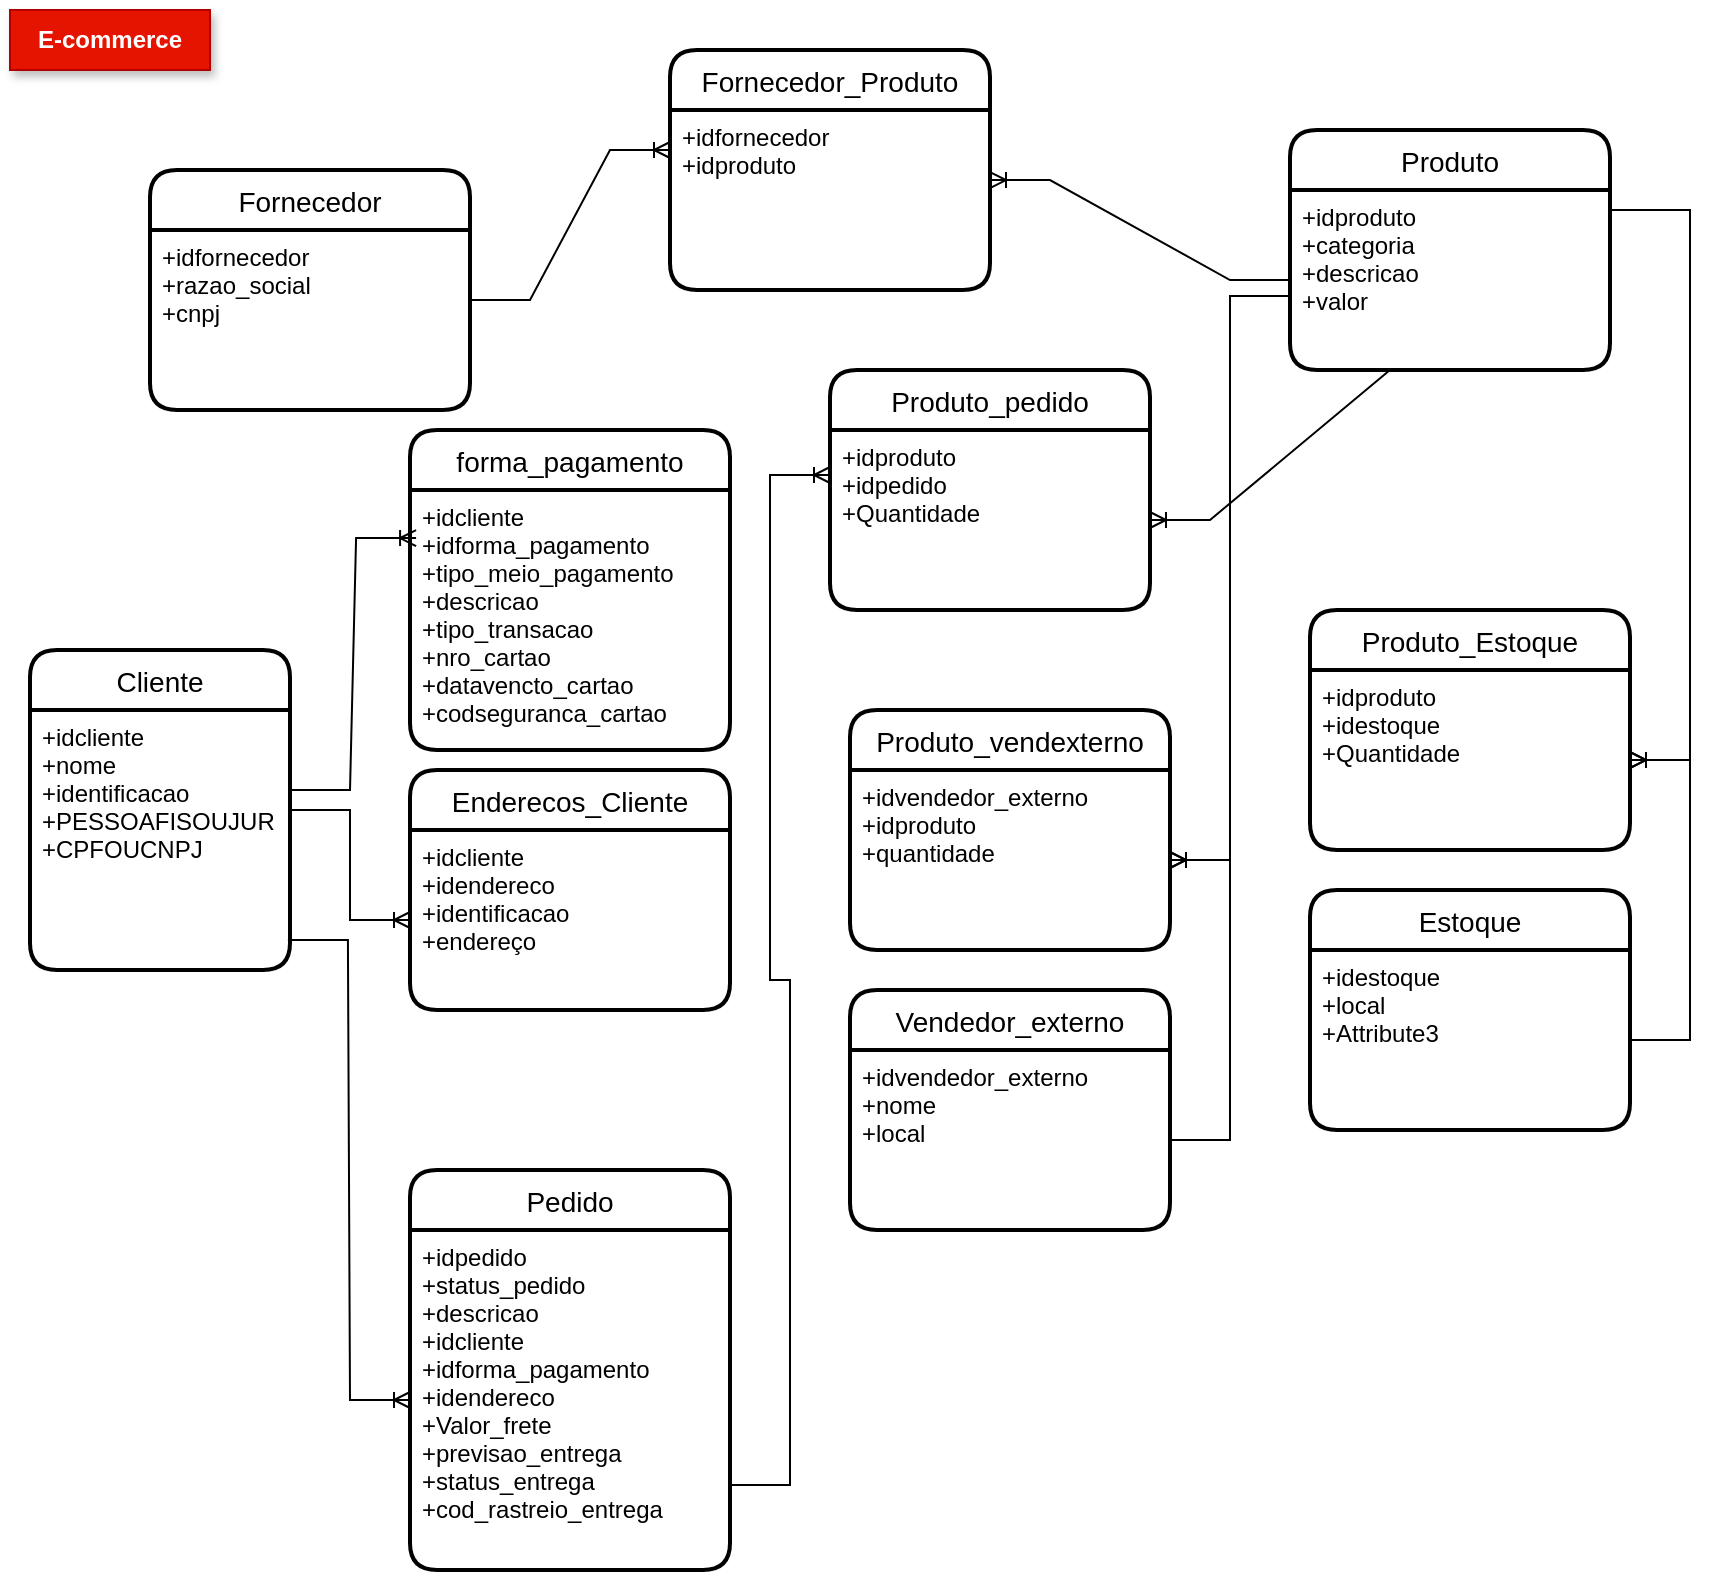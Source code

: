 <mxfile version="20.2.7" type="github">
  <diagram id="hjQEk2aGXQuzPXKw7d9e" name="Page-1">
    <mxGraphModel dx="1422" dy="794" grid="1" gridSize="10" guides="1" tooltips="1" connect="1" arrows="1" fold="1" page="1" pageScale="1" pageWidth="850" pageHeight="1100" math="0" shadow="0">
      <root>
        <mxCell id="0" />
        <mxCell id="1" parent="0" />
        <mxCell id="rAXpbDuw74adzzuLmVcN-1" value="E-commerce" style="text;html=1;strokeColor=#B20000;fillColor=#e51400;align=center;verticalAlign=middle;whiteSpace=wrap;rounded=0;glass=0;shadow=1;sketch=0;fontStyle=1;labelBackgroundColor=none;labelBorderColor=none;fontColor=#ffffff;" vertex="1" parent="1">
          <mxGeometry width="100" height="30" as="geometry" />
        </mxCell>
        <mxCell id="rAXpbDuw74adzzuLmVcN-17" value="Cliente" style="swimlane;childLayout=stackLayout;horizontal=1;startSize=30;horizontalStack=0;rounded=1;fontSize=14;fontStyle=0;strokeWidth=2;resizeParent=0;resizeLast=1;shadow=0;dashed=0;align=center;glass=0;labelBackgroundColor=none;labelBorderColor=none;sketch=0;fillStyle=auto;fontColor=#000000;fillColor=#FFFFFF;gradientColor=none;" vertex="1" parent="1">
          <mxGeometry x="10" y="320" width="130" height="160" as="geometry" />
        </mxCell>
        <mxCell id="rAXpbDuw74adzzuLmVcN-18" value="+idcliente&#xa;+nome&#xa;+identificacao&#xa;+PESSOAFISOUJUR&#xa;+CPFOUCNPJ" style="align=left;strokeColor=none;fillColor=none;spacingLeft=4;fontSize=12;verticalAlign=top;resizable=0;rotatable=0;part=1;rounded=0;shadow=1;glass=0;labelBackgroundColor=none;labelBorderColor=none;sketch=0;fillStyle=auto;fontColor=#000000;" vertex="1" parent="rAXpbDuw74adzzuLmVcN-17">
          <mxGeometry y="30" width="130" height="130" as="geometry" />
        </mxCell>
        <mxCell id="rAXpbDuw74adzzuLmVcN-19" value="Produto" style="swimlane;childLayout=stackLayout;horizontal=1;startSize=30;horizontalStack=0;rounded=1;fontSize=14;fontStyle=0;strokeWidth=2;resizeParent=0;resizeLast=1;shadow=0;dashed=0;align=center;glass=0;labelBackgroundColor=none;labelBorderColor=none;sketch=0;fillStyle=auto;fontColor=#000000;fillColor=#FFFFFF;gradientColor=none;" vertex="1" parent="1">
          <mxGeometry x="640" y="60" width="160" height="120" as="geometry" />
        </mxCell>
        <mxCell id="rAXpbDuw74adzzuLmVcN-20" value="+idproduto&#xa;+categoria&#xa;+descricao&#xa;+valor" style="align=left;strokeColor=none;fillColor=none;spacingLeft=4;fontSize=12;verticalAlign=top;resizable=0;rotatable=0;part=1;rounded=0;shadow=1;glass=0;labelBackgroundColor=none;labelBorderColor=none;sketch=0;fillStyle=auto;fontColor=#000000;" vertex="1" parent="rAXpbDuw74adzzuLmVcN-19">
          <mxGeometry y="30" width="160" height="90" as="geometry" />
        </mxCell>
        <mxCell id="rAXpbDuw74adzzuLmVcN-22" value="Fornecedor" style="swimlane;childLayout=stackLayout;horizontal=1;startSize=30;horizontalStack=0;rounded=1;fontSize=14;fontStyle=0;strokeWidth=2;resizeParent=0;resizeLast=1;shadow=0;dashed=0;align=center;glass=0;labelBackgroundColor=none;labelBorderColor=none;sketch=0;fillStyle=auto;fontColor=#000000;fillColor=#FFFFFF;gradientColor=none;" vertex="1" parent="1">
          <mxGeometry x="70" y="80" width="160" height="120" as="geometry">
            <mxRectangle x="240" y="440" width="80" height="30" as="alternateBounds" />
          </mxGeometry>
        </mxCell>
        <mxCell id="rAXpbDuw74adzzuLmVcN-23" value="+idfornecedor&#xa;+razao_social&#xa;+cnpj" style="align=left;strokeColor=none;fillColor=none;spacingLeft=4;fontSize=12;verticalAlign=top;resizable=0;rotatable=0;part=1;rounded=0;shadow=1;glass=0;labelBackgroundColor=none;labelBorderColor=none;sketch=0;fillStyle=auto;fontColor=#000000;" vertex="1" parent="rAXpbDuw74adzzuLmVcN-22">
          <mxGeometry y="30" width="160" height="90" as="geometry" />
        </mxCell>
        <mxCell id="rAXpbDuw74adzzuLmVcN-24" value="Pedido" style="swimlane;childLayout=stackLayout;horizontal=1;startSize=30;horizontalStack=0;rounded=1;fontSize=14;fontStyle=0;strokeWidth=2;resizeParent=0;resizeLast=1;shadow=0;dashed=0;align=center;glass=0;labelBackgroundColor=none;labelBorderColor=none;sketch=0;fillStyle=auto;fontColor=#000000;fillColor=#FFFFFF;gradientColor=none;" vertex="1" parent="1">
          <mxGeometry x="200" y="580" width="160" height="200" as="geometry" />
        </mxCell>
        <mxCell id="rAXpbDuw74adzzuLmVcN-25" value="+idpedido&#xa;+status_pedido&#xa;+descricao&#xa;+idcliente&#xa;+idforma_pagamento&#xa;+idendereco&#xa;+Valor_frete&#xa;+previsao_entrega&#xa;+status_entrega&#xa;+cod_rastreio_entrega" style="align=left;strokeColor=none;fillColor=none;spacingLeft=4;fontSize=12;verticalAlign=top;resizable=0;rotatable=0;part=1;rounded=0;shadow=1;glass=0;labelBackgroundColor=none;labelBorderColor=none;sketch=0;fillStyle=auto;fontColor=#000000;" vertex="1" parent="rAXpbDuw74adzzuLmVcN-24">
          <mxGeometry y="30" width="160" height="170" as="geometry" />
        </mxCell>
        <mxCell id="rAXpbDuw74adzzuLmVcN-26" value="Estoque" style="swimlane;childLayout=stackLayout;horizontal=1;startSize=30;horizontalStack=0;rounded=1;fontSize=14;fontStyle=0;strokeWidth=2;resizeParent=0;resizeLast=1;shadow=0;dashed=0;align=center;glass=0;labelBackgroundColor=none;labelBorderColor=none;sketch=0;fillStyle=auto;fontColor=#000000;fillColor=#FFFFFF;gradientColor=none;" vertex="1" parent="1">
          <mxGeometry x="650" y="440" width="160" height="120" as="geometry" />
        </mxCell>
        <mxCell id="rAXpbDuw74adzzuLmVcN-27" value="+idestoque&#xa;+local&#xa;+Attribute3" style="align=left;strokeColor=none;fillColor=none;spacingLeft=4;fontSize=12;verticalAlign=top;resizable=0;rotatable=0;part=1;rounded=0;shadow=1;glass=0;labelBackgroundColor=none;labelBorderColor=none;sketch=0;fillStyle=auto;fontColor=#000000;" vertex="1" parent="rAXpbDuw74adzzuLmVcN-26">
          <mxGeometry y="30" width="160" height="90" as="geometry" />
        </mxCell>
        <mxCell id="rAXpbDuw74adzzuLmVcN-28" value="Produto_Estoque" style="swimlane;childLayout=stackLayout;horizontal=1;startSize=30;horizontalStack=0;rounded=1;fontSize=14;fontStyle=0;strokeWidth=2;resizeParent=0;resizeLast=1;shadow=0;dashed=0;align=center;glass=0;labelBackgroundColor=none;labelBorderColor=none;sketch=0;fillStyle=auto;fontColor=#000000;fillColor=#FFFFFF;gradientColor=none;" vertex="1" parent="1">
          <mxGeometry x="650" y="300" width="160" height="120" as="geometry" />
        </mxCell>
        <mxCell id="rAXpbDuw74adzzuLmVcN-29" value="+idproduto&#xa;+idestoque&#xa;+Quantidade" style="align=left;strokeColor=none;fillColor=none;spacingLeft=4;fontSize=12;verticalAlign=top;resizable=0;rotatable=0;part=1;rounded=0;shadow=1;glass=0;labelBackgroundColor=none;labelBorderColor=none;sketch=0;fillStyle=auto;fontColor=#000000;" vertex="1" parent="rAXpbDuw74adzzuLmVcN-28">
          <mxGeometry y="30" width="160" height="90" as="geometry" />
        </mxCell>
        <mxCell id="rAXpbDuw74adzzuLmVcN-30" value="Fornecedor_Produto" style="swimlane;childLayout=stackLayout;horizontal=1;startSize=30;horizontalStack=0;rounded=1;fontSize=14;fontStyle=0;strokeWidth=2;resizeParent=0;resizeLast=1;shadow=0;dashed=0;align=center;glass=0;labelBackgroundColor=none;labelBorderColor=none;sketch=0;fillStyle=auto;fontColor=#000000;fillColor=#FFFFFF;gradientColor=none;" vertex="1" parent="1">
          <mxGeometry x="330" y="20" width="160" height="120" as="geometry" />
        </mxCell>
        <mxCell id="rAXpbDuw74adzzuLmVcN-31" value="+idfornecedor&#xa;+idproduto" style="align=left;strokeColor=none;fillColor=none;spacingLeft=4;fontSize=12;verticalAlign=top;resizable=0;rotatable=0;part=1;rounded=0;shadow=1;glass=0;labelBackgroundColor=none;labelBorderColor=none;sketch=0;fillStyle=auto;fontColor=#000000;" vertex="1" parent="rAXpbDuw74adzzuLmVcN-30">
          <mxGeometry y="30" width="160" height="90" as="geometry" />
        </mxCell>
        <mxCell id="rAXpbDuw74adzzuLmVcN-36" value="" style="edgeStyle=entityRelationEdgeStyle;fontSize=12;html=1;endArrow=ERoneToMany;rounded=0;fontColor=#000000;exitX=0.992;exitY=0.885;exitDx=0;exitDy=0;exitPerimeter=0;" edge="1" parent="1" source="rAXpbDuw74adzzuLmVcN-18" target="rAXpbDuw74adzzuLmVcN-25">
          <mxGeometry width="100" height="100" relative="1" as="geometry">
            <mxPoint x="370" y="350" as="sourcePoint" />
            <mxPoint x="470" y="250" as="targetPoint" />
          </mxGeometry>
        </mxCell>
        <mxCell id="rAXpbDuw74adzzuLmVcN-37" value="" style="edgeStyle=entityRelationEdgeStyle;fontSize=12;html=1;endArrow=ERoneToMany;rounded=0;fontColor=#000000;exitX=1;exitY=0.389;exitDx=0;exitDy=0;exitPerimeter=0;" edge="1" parent="1" source="rAXpbDuw74adzzuLmVcN-23">
          <mxGeometry width="100" height="100" relative="1" as="geometry">
            <mxPoint x="230" y="170" as="sourcePoint" />
            <mxPoint x="330" y="70" as="targetPoint" />
          </mxGeometry>
        </mxCell>
        <mxCell id="rAXpbDuw74adzzuLmVcN-38" value="" style="edgeStyle=entityRelationEdgeStyle;fontSize=12;html=1;endArrow=ERoneToMany;rounded=0;fontColor=#000000;entryX=1;entryY=0.389;entryDx=0;entryDy=0;entryPerimeter=0;" edge="1" parent="1" source="rAXpbDuw74adzzuLmVcN-20" target="rAXpbDuw74adzzuLmVcN-31">
          <mxGeometry width="100" height="100" relative="1" as="geometry">
            <mxPoint x="440" y="260" as="sourcePoint" />
            <mxPoint x="540" y="160" as="targetPoint" />
          </mxGeometry>
        </mxCell>
        <mxCell id="rAXpbDuw74adzzuLmVcN-40" value="" style="edgeStyle=entityRelationEdgeStyle;fontSize=12;html=1;endArrow=ERoneToMany;rounded=0;fontColor=#000000;entryX=1;entryY=0.5;entryDx=0;entryDy=0;" edge="1" parent="1" source="rAXpbDuw74adzzuLmVcN-27" target="rAXpbDuw74adzzuLmVcN-29">
          <mxGeometry width="100" height="100" relative="1" as="geometry">
            <mxPoint x="590" y="510" as="sourcePoint" />
            <mxPoint x="690" y="410" as="targetPoint" />
          </mxGeometry>
        </mxCell>
        <mxCell id="rAXpbDuw74adzzuLmVcN-42" value="" style="edgeStyle=entityRelationEdgeStyle;fontSize=12;html=1;endArrow=ERoneToMany;rounded=0;fontColor=#000000;entryX=0;entryY=0.25;entryDx=0;entryDy=0;exitX=1;exitY=0.75;exitDx=0;exitDy=0;" edge="1" parent="1" source="rAXpbDuw74adzzuLmVcN-25" target="rAXpbDuw74adzzuLmVcN-45">
          <mxGeometry width="100" height="100" relative="1" as="geometry">
            <mxPoint x="200" y="610" as="sourcePoint" />
            <mxPoint x="300" y="510" as="targetPoint" />
          </mxGeometry>
        </mxCell>
        <mxCell id="rAXpbDuw74adzzuLmVcN-43" value="" style="edgeStyle=entityRelationEdgeStyle;fontSize=12;html=1;endArrow=ERoneToMany;rounded=0;fontColor=#000000;" edge="1" parent="1" target="rAXpbDuw74adzzuLmVcN-29">
          <mxGeometry width="100" height="100" relative="1" as="geometry">
            <mxPoint x="800" y="100" as="sourcePoint" />
            <mxPoint x="660" y="330" as="targetPoint" />
          </mxGeometry>
        </mxCell>
        <mxCell id="rAXpbDuw74adzzuLmVcN-44" value="Produto_pedido" style="swimlane;childLayout=stackLayout;horizontal=1;startSize=30;horizontalStack=0;rounded=1;fontSize=14;fontStyle=0;strokeWidth=2;resizeParent=0;resizeLast=1;shadow=0;dashed=0;align=center;glass=0;labelBackgroundColor=none;labelBorderColor=none;sketch=0;fillStyle=auto;fontColor=#000000;fillColor=#FFFFFF;gradientColor=none;" vertex="1" parent="1">
          <mxGeometry x="410" y="180" width="160" height="120" as="geometry" />
        </mxCell>
        <mxCell id="rAXpbDuw74adzzuLmVcN-45" value="+idproduto&#xa;+idpedido&#xa;+Quantidade" style="align=left;strokeColor=none;fillColor=none;spacingLeft=4;fontSize=12;verticalAlign=top;resizable=0;rotatable=0;part=1;rounded=0;shadow=1;glass=0;labelBackgroundColor=none;labelBorderColor=none;sketch=0;fillStyle=auto;fontColor=#000000;" vertex="1" parent="rAXpbDuw74adzzuLmVcN-44">
          <mxGeometry y="30" width="160" height="90" as="geometry" />
        </mxCell>
        <mxCell id="rAXpbDuw74adzzuLmVcN-46" value="" style="edgeStyle=entityRelationEdgeStyle;fontSize=12;html=1;endArrow=ERoneToMany;rounded=0;fontColor=#000000;entryX=1;entryY=0.5;entryDx=0;entryDy=0;exitX=0.5;exitY=1;exitDx=0;exitDy=0;" edge="1" parent="1" source="rAXpbDuw74adzzuLmVcN-20" target="rAXpbDuw74adzzuLmVcN-45">
          <mxGeometry width="100" height="100" relative="1" as="geometry">
            <mxPoint x="530" y="260" as="sourcePoint" />
            <mxPoint x="630" y="160" as="targetPoint" />
          </mxGeometry>
        </mxCell>
        <mxCell id="rAXpbDuw74adzzuLmVcN-47" value="Vendedor_externo" style="swimlane;childLayout=stackLayout;horizontal=1;startSize=30;horizontalStack=0;rounded=1;fontSize=14;fontStyle=0;strokeWidth=2;resizeParent=0;resizeLast=1;shadow=0;dashed=0;align=center;glass=0;labelBackgroundColor=none;labelBorderColor=none;sketch=0;fillStyle=auto;fontColor=#000000;fillColor=#FFFFFF;gradientColor=none;" vertex="1" parent="1">
          <mxGeometry x="420" y="490" width="160" height="120" as="geometry" />
        </mxCell>
        <mxCell id="rAXpbDuw74adzzuLmVcN-48" value="+idvendedor_externo&#xa;+nome&#xa;+local" style="align=left;strokeColor=none;fillColor=none;spacingLeft=4;fontSize=12;verticalAlign=top;resizable=0;rotatable=0;part=1;rounded=0;shadow=1;glass=0;labelBackgroundColor=none;labelBorderColor=none;sketch=0;fillStyle=auto;fontColor=#000000;" vertex="1" parent="rAXpbDuw74adzzuLmVcN-47">
          <mxGeometry y="30" width="160" height="90" as="geometry" />
        </mxCell>
        <mxCell id="rAXpbDuw74adzzuLmVcN-49" value="Produto_vendexterno" style="swimlane;childLayout=stackLayout;horizontal=1;startSize=30;horizontalStack=0;rounded=1;fontSize=14;fontStyle=0;strokeWidth=2;resizeParent=0;resizeLast=1;shadow=0;dashed=0;align=center;glass=0;labelBackgroundColor=none;labelBorderColor=none;sketch=0;fillStyle=auto;fontColor=#000000;fillColor=#FFFFFF;gradientColor=none;" vertex="1" parent="1">
          <mxGeometry x="420" y="350" width="160" height="120" as="geometry" />
        </mxCell>
        <mxCell id="rAXpbDuw74adzzuLmVcN-50" value="+idvendedor_externo&#xa;+idproduto&#xa;+quantidade" style="align=left;strokeColor=none;fillColor=none;spacingLeft=4;fontSize=12;verticalAlign=top;resizable=0;rotatable=0;part=1;rounded=0;shadow=1;glass=0;labelBackgroundColor=none;labelBorderColor=none;sketch=0;fillStyle=auto;fontColor=#000000;" vertex="1" parent="rAXpbDuw74adzzuLmVcN-49">
          <mxGeometry y="30" width="160" height="90" as="geometry" />
        </mxCell>
        <mxCell id="rAXpbDuw74adzzuLmVcN-51" value="" style="edgeStyle=entityRelationEdgeStyle;fontSize=12;html=1;endArrow=ERoneToMany;rounded=0;fontColor=#000000;entryX=1;entryY=0.5;entryDx=0;entryDy=0;exitX=0;exitY=0.589;exitDx=0;exitDy=0;exitPerimeter=0;" edge="1" parent="1" source="rAXpbDuw74adzzuLmVcN-20" target="rAXpbDuw74adzzuLmVcN-50">
          <mxGeometry width="100" height="100" relative="1" as="geometry">
            <mxPoint x="500" y="440" as="sourcePoint" />
            <mxPoint x="600" y="340" as="targetPoint" />
          </mxGeometry>
        </mxCell>
        <mxCell id="rAXpbDuw74adzzuLmVcN-52" value="" style="edgeStyle=entityRelationEdgeStyle;fontSize=12;html=1;endArrow=ERoneToMany;rounded=0;fontColor=#000000;" edge="1" parent="1" source="rAXpbDuw74adzzuLmVcN-48" target="rAXpbDuw74adzzuLmVcN-50">
          <mxGeometry width="100" height="100" relative="1" as="geometry">
            <mxPoint x="490" y="580" as="sourcePoint" />
            <mxPoint x="590" y="480" as="targetPoint" />
          </mxGeometry>
        </mxCell>
        <mxCell id="rAXpbDuw74adzzuLmVcN-53" value="forma_pagamento" style="swimlane;childLayout=stackLayout;horizontal=1;startSize=30;horizontalStack=0;rounded=1;fontSize=14;fontStyle=0;strokeWidth=2;resizeParent=0;resizeLast=1;shadow=0;dashed=0;align=center;glass=0;labelBackgroundColor=none;labelBorderColor=none;sketch=0;fillStyle=auto;fontColor=#000000;fillColor=#FFFFFF;gradientColor=none;" vertex="1" parent="1">
          <mxGeometry x="200" y="210" width="160" height="160" as="geometry" />
        </mxCell>
        <mxCell id="rAXpbDuw74adzzuLmVcN-54" value="+idcliente&#xa;+idforma_pagamento&#xa;+tipo_meio_pagamento&#xa;+descricao&#xa;+tipo_transacao&#xa;+nro_cartao&#xa;+datavencto_cartao&#xa;+codseguranca_cartao" style="align=left;strokeColor=none;fillColor=none;spacingLeft=4;fontSize=12;verticalAlign=top;resizable=0;rotatable=0;part=1;rounded=0;shadow=1;glass=0;labelBackgroundColor=none;labelBorderColor=none;sketch=0;fillStyle=auto;fontColor=#000000;" vertex="1" parent="rAXpbDuw74adzzuLmVcN-53">
          <mxGeometry y="30" width="160" height="130" as="geometry" />
        </mxCell>
        <mxCell id="rAXpbDuw74adzzuLmVcN-60" value="" style="edgeStyle=entityRelationEdgeStyle;fontSize=12;html=1;endArrow=ERoneToMany;rounded=0;fontColor=#000000;entryX=0.019;entryY=0.185;entryDx=0;entryDy=0;entryPerimeter=0;" edge="1" parent="1" target="rAXpbDuw74adzzuLmVcN-54">
          <mxGeometry width="100" height="100" relative="1" as="geometry">
            <mxPoint x="140" y="390" as="sourcePoint" />
            <mxPoint x="270" y="310" as="targetPoint" />
          </mxGeometry>
        </mxCell>
        <mxCell id="rAXpbDuw74adzzuLmVcN-62" value="Enderecos_Cliente" style="swimlane;childLayout=stackLayout;horizontal=1;startSize=30;horizontalStack=0;rounded=1;fontSize=14;fontStyle=0;strokeWidth=2;resizeParent=0;resizeLast=1;shadow=0;dashed=0;align=center;glass=0;labelBackgroundColor=none;labelBorderColor=none;sketch=0;fillStyle=auto;fontColor=#000000;fillColor=#FFFFFF;gradientColor=none;" vertex="1" parent="1">
          <mxGeometry x="200" y="380" width="160" height="120" as="geometry" />
        </mxCell>
        <mxCell id="rAXpbDuw74adzzuLmVcN-63" value="+idcliente&#xa;+idendereco&#xa;+identificacao&#xa;+endereço" style="align=left;strokeColor=none;fillColor=none;spacingLeft=4;fontSize=12;verticalAlign=top;resizable=0;rotatable=0;part=1;rounded=0;shadow=1;glass=0;labelBackgroundColor=none;labelBorderColor=none;sketch=0;fillStyle=auto;fontColor=#000000;" vertex="1" parent="rAXpbDuw74adzzuLmVcN-62">
          <mxGeometry y="30" width="160" height="90" as="geometry" />
        </mxCell>
        <mxCell id="rAXpbDuw74adzzuLmVcN-64" value="" style="edgeStyle=entityRelationEdgeStyle;fontSize=12;html=1;endArrow=ERoneToMany;rounded=0;fontColor=#000000;" edge="1" parent="1" target="rAXpbDuw74adzzuLmVcN-63">
          <mxGeometry width="100" height="100" relative="1" as="geometry">
            <mxPoint x="140" y="400" as="sourcePoint" />
            <mxPoint x="240" y="300" as="targetPoint" />
          </mxGeometry>
        </mxCell>
      </root>
    </mxGraphModel>
  </diagram>
</mxfile>

